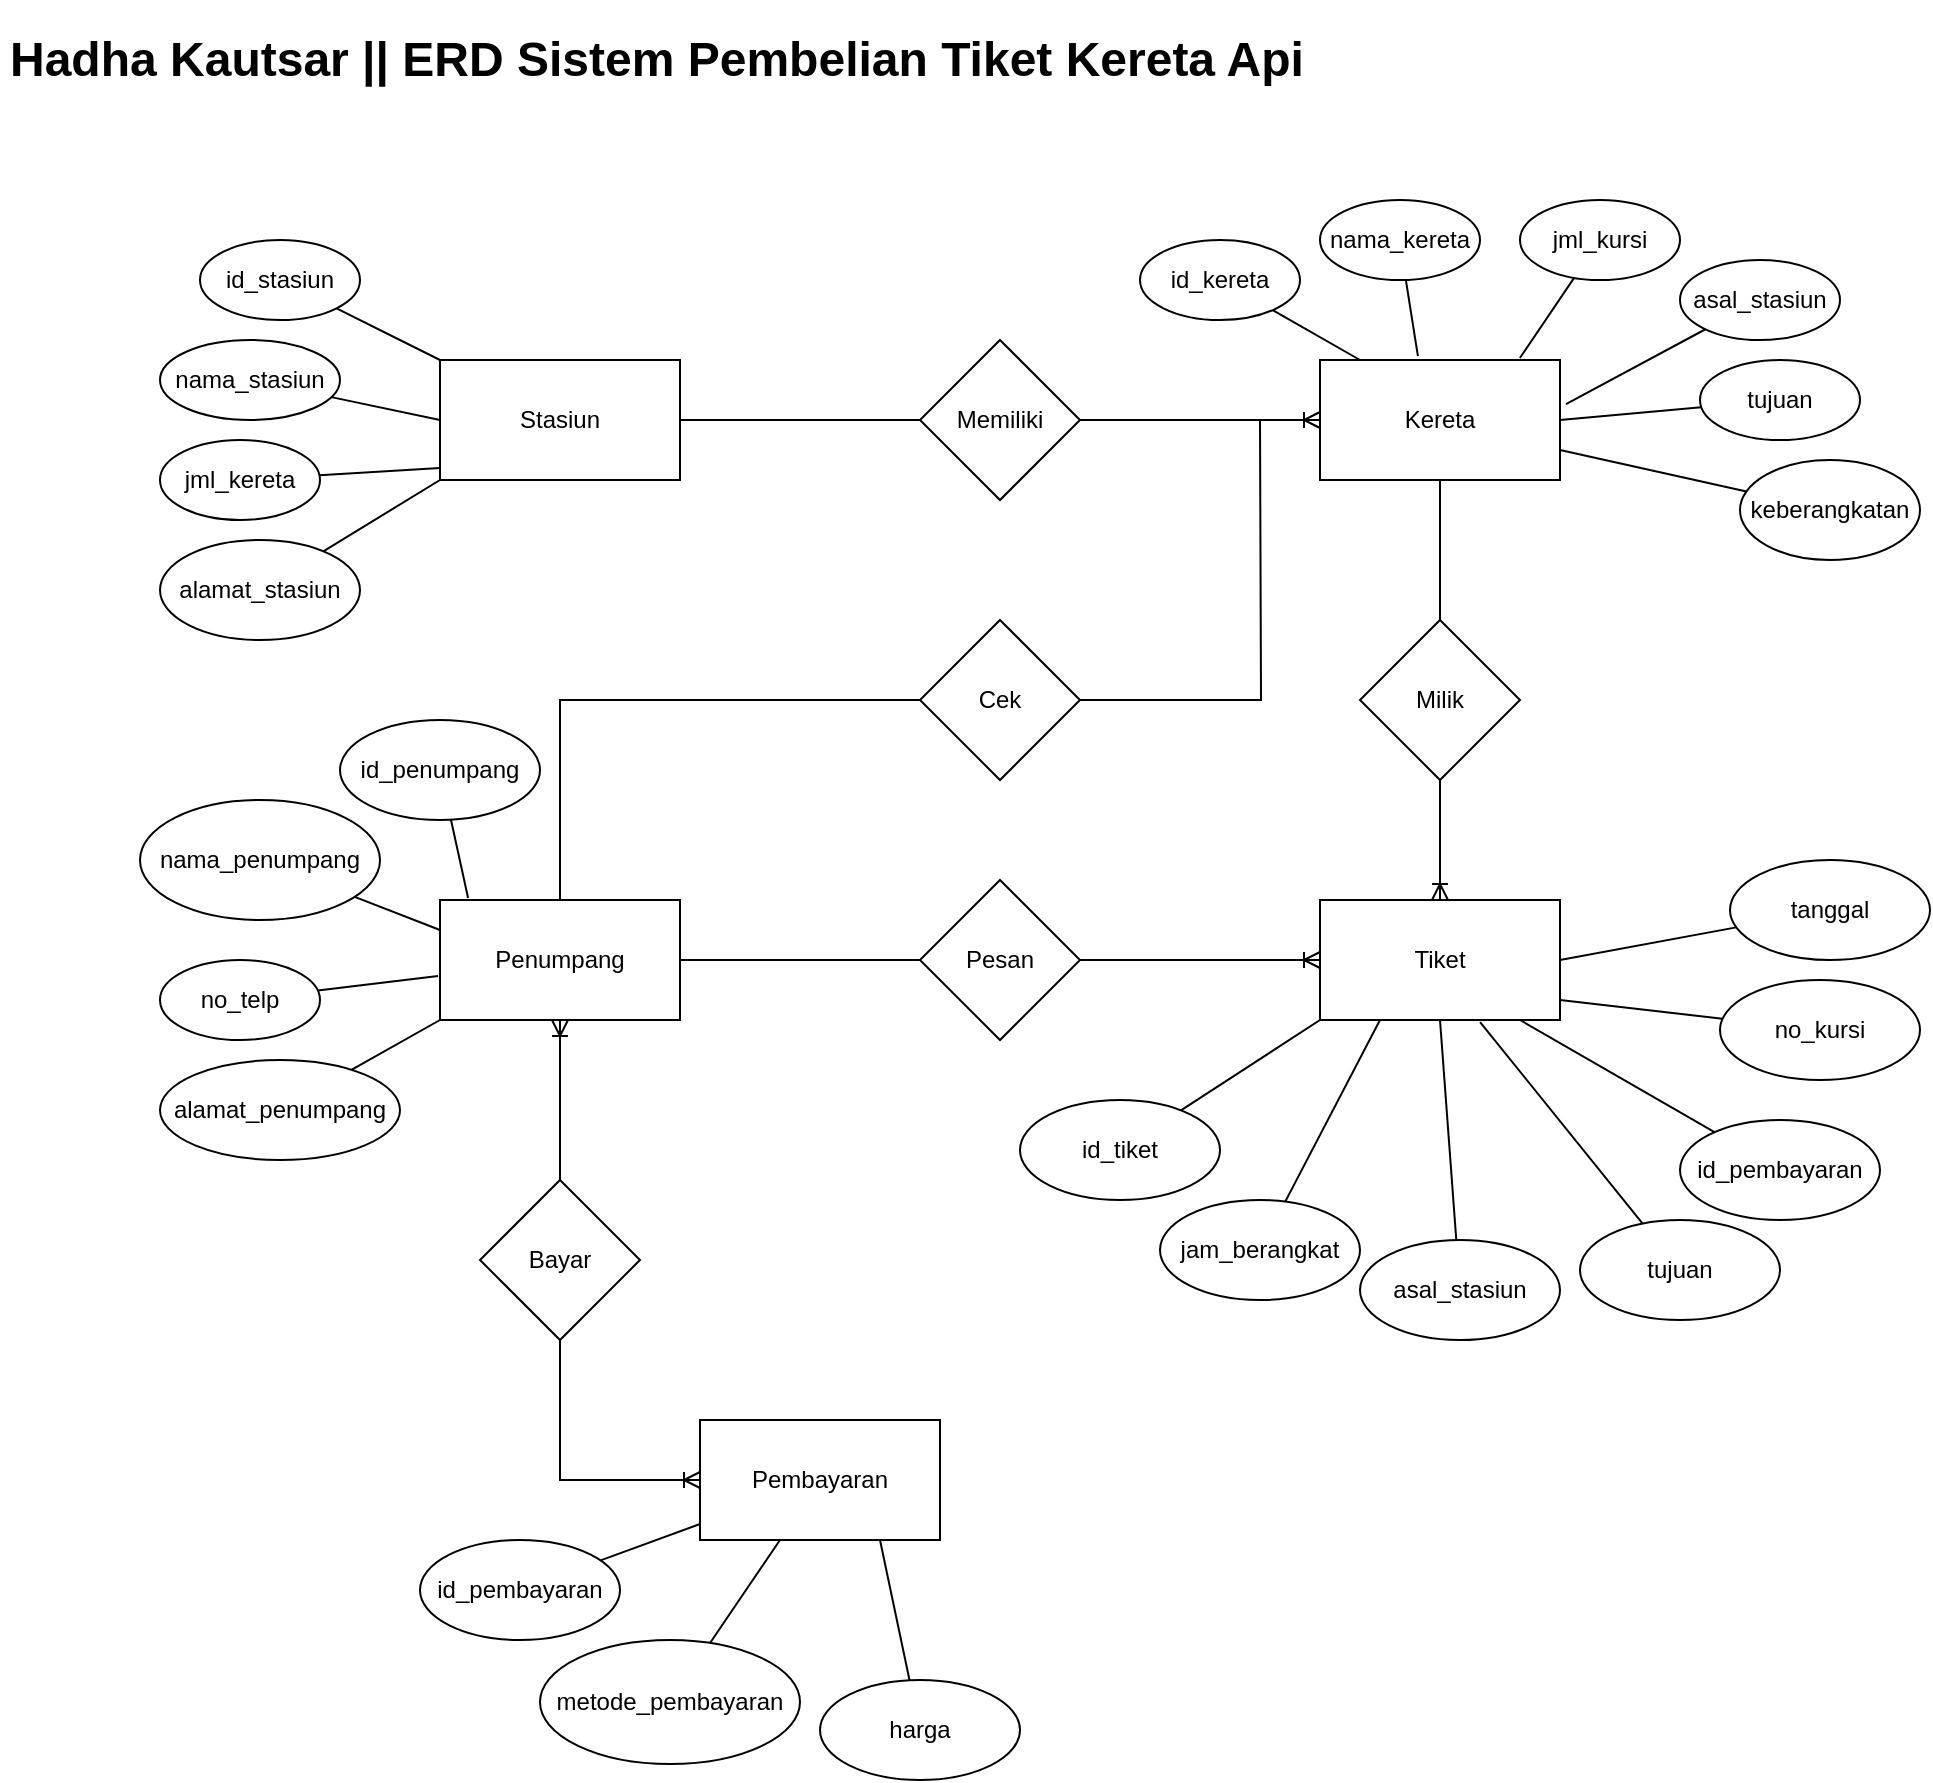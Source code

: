 <mxfile version="20.8.20" type="device"><diagram name="Page-1" id="yoWcwqMeYc4thCgczrNt"><mxGraphModel dx="880" dy="470" grid="1" gridSize="10" guides="1" tooltips="1" connect="1" arrows="1" fold="1" page="1" pageScale="1" pageWidth="850" pageHeight="1100" math="0" shadow="0"><root><mxCell id="0"/><mxCell id="1" parent="0"/><mxCell id="t62H7rlZZxwJb1MnGcC1-11" value="" style="rounded=0;orthogonalLoop=1;jettySize=auto;html=1;startArrow=none;startFill=0;endArrow=none;endFill=0;" edge="1" parent="1" source="t62H7rlZZxwJb1MnGcC1-1" target="t62H7rlZZxwJb1MnGcC1-10"><mxGeometry relative="1" as="geometry"/></mxCell><mxCell id="t62H7rlZZxwJb1MnGcC1-21" value="" style="edgeStyle=none;rounded=0;orthogonalLoop=1;jettySize=auto;html=1;startArrow=none;startFill=0;endArrow=none;endFill=0;" edge="1" parent="1" source="t62H7rlZZxwJb1MnGcC1-1" target="t62H7rlZZxwJb1MnGcC1-20"><mxGeometry relative="1" as="geometry"/></mxCell><mxCell id="t62H7rlZZxwJb1MnGcC1-1" value="Stasiun" style="rounded=0;whiteSpace=wrap;html=1;" vertex="1" parent="1"><mxGeometry x="230" y="180" width="120" height="60" as="geometry"/></mxCell><mxCell id="t62H7rlZZxwJb1MnGcC1-2" value="&lt;h1&gt;Hadha Kautsar || ERD Sistem Pembelian Tiket Kereta Api&lt;/h1&gt;&lt;p&gt;&lt;br&gt;&lt;/p&gt;" style="text;html=1;strokeColor=none;fillColor=none;spacing=5;spacingTop=-20;whiteSpace=wrap;overflow=hidden;rounded=0;" vertex="1" parent="1"><mxGeometry x="10" y="10" width="740" height="50" as="geometry"/></mxCell><mxCell id="t62H7rlZZxwJb1MnGcC1-38" value="" style="edgeStyle=none;rounded=0;orthogonalLoop=1;jettySize=auto;html=1;startArrow=none;startFill=0;endArrow=none;endFill=0;" edge="1" parent="1" source="t62H7rlZZxwJb1MnGcC1-4" target="t62H7rlZZxwJb1MnGcC1-37"><mxGeometry relative="1" as="geometry"/></mxCell><mxCell id="t62H7rlZZxwJb1MnGcC1-4" value="Kereta" style="rounded=0;whiteSpace=wrap;html=1;" vertex="1" parent="1"><mxGeometry x="670" y="180" width="120" height="60" as="geometry"/></mxCell><mxCell id="t62H7rlZZxwJb1MnGcC1-41" value="" style="edgeStyle=orthogonalEdgeStyle;rounded=0;orthogonalLoop=1;jettySize=auto;html=1;startArrow=none;startFill=0;endArrow=none;endFill=0;exitX=0.5;exitY=0;exitDx=0;exitDy=0;" edge="1" parent="1" source="t62H7rlZZxwJb1MnGcC1-5" target="t62H7rlZZxwJb1MnGcC1-40"><mxGeometry relative="1" as="geometry"><mxPoint x="290" y="390" as="sourcePoint"/><Array as="points"><mxPoint x="290" y="350"/></Array></mxGeometry></mxCell><mxCell id="t62H7rlZZxwJb1MnGcC1-45" value="" style="edgeStyle=orthogonalEdgeStyle;rounded=0;orthogonalLoop=1;jettySize=auto;html=1;startArrow=none;startFill=0;endArrow=none;endFill=0;" edge="1" parent="1" source="t62H7rlZZxwJb1MnGcC1-5" target="t62H7rlZZxwJb1MnGcC1-44"><mxGeometry relative="1" as="geometry"/></mxCell><mxCell id="t62H7rlZZxwJb1MnGcC1-5" value="Penumpang" style="rounded=0;whiteSpace=wrap;html=1;" vertex="1" parent="1"><mxGeometry x="230" y="450" width="120" height="60" as="geometry"/></mxCell><mxCell id="t62H7rlZZxwJb1MnGcC1-47" value="" style="edgeStyle=orthogonalEdgeStyle;rounded=0;orthogonalLoop=1;jettySize=auto;html=1;startArrow=ERoneToMany;startFill=0;endArrow=none;endFill=0;" edge="1" parent="1" source="t62H7rlZZxwJb1MnGcC1-6" target="t62H7rlZZxwJb1MnGcC1-44"><mxGeometry relative="1" as="geometry"><mxPoint x="570" y="480" as="targetPoint"/></mxGeometry></mxCell><mxCell id="t62H7rlZZxwJb1MnGcC1-6" value="Tiket" style="rounded=0;whiteSpace=wrap;html=1;" vertex="1" parent="1"><mxGeometry x="670" y="450" width="120" height="60" as="geometry"/></mxCell><mxCell id="t62H7rlZZxwJb1MnGcC1-58" value="" style="edgeStyle=orthogonalEdgeStyle;rounded=0;orthogonalLoop=1;jettySize=auto;html=1;startArrow=ERoneToMany;startFill=0;endArrow=none;endFill=0;" edge="1" parent="1" source="t62H7rlZZxwJb1MnGcC1-7" target="t62H7rlZZxwJb1MnGcC1-57"><mxGeometry relative="1" as="geometry"/></mxCell><mxCell id="t62H7rlZZxwJb1MnGcC1-7" value="Pembayaran" style="rounded=0;whiteSpace=wrap;html=1;" vertex="1" parent="1"><mxGeometry x="360" y="710" width="120" height="60" as="geometry"/></mxCell><mxCell id="t62H7rlZZxwJb1MnGcC1-10" value="id_stasiun" style="ellipse;whiteSpace=wrap;html=1;rounded=0;" vertex="1" parent="1"><mxGeometry x="110" y="120" width="80" height="40" as="geometry"/></mxCell><mxCell id="t62H7rlZZxwJb1MnGcC1-14" value="" style="rounded=0;orthogonalLoop=1;jettySize=auto;html=1;startArrow=none;startFill=0;endArrow=none;endFill=0;exitX=0;exitY=0.5;exitDx=0;exitDy=0;" edge="1" parent="1" target="t62H7rlZZxwJb1MnGcC1-15" source="t62H7rlZZxwJb1MnGcC1-1"><mxGeometry relative="1" as="geometry"><mxPoint x="210" y="230" as="sourcePoint"/></mxGeometry></mxCell><mxCell id="t62H7rlZZxwJb1MnGcC1-15" value="nama_stasiun" style="ellipse;whiteSpace=wrap;html=1;rounded=0;" vertex="1" parent="1"><mxGeometry x="90" y="170" width="90" height="40" as="geometry"/></mxCell><mxCell id="t62H7rlZZxwJb1MnGcC1-16" value="" style="rounded=0;orthogonalLoop=1;jettySize=auto;html=1;startArrow=none;startFill=0;endArrow=none;endFill=0;exitX=0;exitY=0.9;exitDx=0;exitDy=0;exitPerimeter=0;" edge="1" parent="1" target="t62H7rlZZxwJb1MnGcC1-17" source="t62H7rlZZxwJb1MnGcC1-1"><mxGeometry relative="1" as="geometry"><mxPoint x="210" y="280" as="sourcePoint"/></mxGeometry></mxCell><mxCell id="t62H7rlZZxwJb1MnGcC1-17" value="jml_kereta" style="ellipse;whiteSpace=wrap;html=1;rounded=0;" vertex="1" parent="1"><mxGeometry x="90" y="220" width="80" height="40" as="geometry"/></mxCell><mxCell id="t62H7rlZZxwJb1MnGcC1-18" value="" style="rounded=0;orthogonalLoop=1;jettySize=auto;html=1;startArrow=none;startFill=0;endArrow=none;endFill=0;exitX=0;exitY=1;exitDx=0;exitDy=0;" edge="1" parent="1" target="t62H7rlZZxwJb1MnGcC1-19" source="t62H7rlZZxwJb1MnGcC1-1"><mxGeometry relative="1" as="geometry"><mxPoint x="210" y="330" as="sourcePoint"/></mxGeometry></mxCell><mxCell id="t62H7rlZZxwJb1MnGcC1-19" value="alamat_stasiun" style="ellipse;whiteSpace=wrap;html=1;rounded=0;" vertex="1" parent="1"><mxGeometry x="90" y="270" width="100" height="50" as="geometry"/></mxCell><mxCell id="t62H7rlZZxwJb1MnGcC1-22" value="" style="edgeStyle=none;rounded=0;orthogonalLoop=1;jettySize=auto;html=1;startArrow=none;startFill=0;endArrow=ERoneToMany;endFill=0;" edge="1" parent="1" source="t62H7rlZZxwJb1MnGcC1-20" target="t62H7rlZZxwJb1MnGcC1-4"><mxGeometry relative="1" as="geometry"/></mxCell><mxCell id="t62H7rlZZxwJb1MnGcC1-20" value="Memiliki" style="rhombus;whiteSpace=wrap;html=1;rounded=0;" vertex="1" parent="1"><mxGeometry x="470" y="170" width="80" height="80" as="geometry"/></mxCell><mxCell id="t62H7rlZZxwJb1MnGcC1-24" value="" style="rounded=0;orthogonalLoop=1;jettySize=auto;html=1;startArrow=none;startFill=0;endArrow=none;endFill=0;" edge="1" parent="1" target="t62H7rlZZxwJb1MnGcC1-25"><mxGeometry relative="1" as="geometry"><mxPoint x="690" y="180" as="sourcePoint"/></mxGeometry></mxCell><mxCell id="t62H7rlZZxwJb1MnGcC1-25" value="id_kereta" style="ellipse;whiteSpace=wrap;html=1;rounded=0;" vertex="1" parent="1"><mxGeometry x="580" y="120" width="80" height="40" as="geometry"/></mxCell><mxCell id="t62H7rlZZxwJb1MnGcC1-26" value="" style="rounded=0;orthogonalLoop=1;jettySize=auto;html=1;startArrow=none;startFill=0;endArrow=none;endFill=0;exitX=0.408;exitY=-0.033;exitDx=0;exitDy=0;exitPerimeter=0;" edge="1" parent="1" target="t62H7rlZZxwJb1MnGcC1-27" source="t62H7rlZZxwJb1MnGcC1-4"><mxGeometry relative="1" as="geometry"><mxPoint x="790" y="160" as="sourcePoint"/></mxGeometry></mxCell><mxCell id="t62H7rlZZxwJb1MnGcC1-27" value="nama_kereta" style="ellipse;whiteSpace=wrap;html=1;rounded=0;" vertex="1" parent="1"><mxGeometry x="670" y="100" width="80" height="40" as="geometry"/></mxCell><mxCell id="t62H7rlZZxwJb1MnGcC1-28" value="" style="rounded=0;orthogonalLoop=1;jettySize=auto;html=1;startArrow=none;startFill=0;endArrow=none;endFill=0;exitX=0.833;exitY=-0.017;exitDx=0;exitDy=0;exitPerimeter=0;" edge="1" parent="1" target="t62H7rlZZxwJb1MnGcC1-29" source="t62H7rlZZxwJb1MnGcC1-4"><mxGeometry relative="1" as="geometry"><mxPoint x="890" y="160" as="sourcePoint"/></mxGeometry></mxCell><mxCell id="t62H7rlZZxwJb1MnGcC1-29" value="jml_kursi" style="ellipse;whiteSpace=wrap;html=1;rounded=0;" vertex="1" parent="1"><mxGeometry x="770" y="100" width="80" height="40" as="geometry"/></mxCell><mxCell id="t62H7rlZZxwJb1MnGcC1-31" value="" style="rounded=0;orthogonalLoop=1;jettySize=auto;html=1;startArrow=none;startFill=0;endArrow=none;endFill=0;exitX=1.025;exitY=0.367;exitDx=0;exitDy=0;exitPerimeter=0;" edge="1" parent="1" target="t62H7rlZZxwJb1MnGcC1-32" source="t62H7rlZZxwJb1MnGcC1-4"><mxGeometry relative="1" as="geometry"><mxPoint x="810" y="185" as="sourcePoint"/></mxGeometry></mxCell><mxCell id="t62H7rlZZxwJb1MnGcC1-32" value="asal_stasiun" style="ellipse;whiteSpace=wrap;html=1;rounded=0;" vertex="1" parent="1"><mxGeometry x="850" y="130" width="80" height="40" as="geometry"/></mxCell><mxCell id="t62H7rlZZxwJb1MnGcC1-33" value="" style="rounded=0;orthogonalLoop=1;jettySize=auto;html=1;startArrow=none;startFill=0;endArrow=none;endFill=0;exitX=1;exitY=0.5;exitDx=0;exitDy=0;" edge="1" parent="1" target="t62H7rlZZxwJb1MnGcC1-34" source="t62H7rlZZxwJb1MnGcC1-4"><mxGeometry relative="1" as="geometry"><mxPoint x="980" y="250" as="sourcePoint"/></mxGeometry></mxCell><mxCell id="t62H7rlZZxwJb1MnGcC1-34" value="tujuan" style="ellipse;whiteSpace=wrap;html=1;rounded=0;" vertex="1" parent="1"><mxGeometry x="860" y="180" width="80" height="40" as="geometry"/></mxCell><mxCell id="t62H7rlZZxwJb1MnGcC1-35" value="" style="rounded=0;orthogonalLoop=1;jettySize=auto;html=1;startArrow=none;startFill=0;endArrow=none;endFill=0;exitX=1;exitY=0.75;exitDx=0;exitDy=0;" edge="1" parent="1" target="t62H7rlZZxwJb1MnGcC1-36" source="t62H7rlZZxwJb1MnGcC1-4"><mxGeometry relative="1" as="geometry"><mxPoint x="1000" y="290" as="sourcePoint"/></mxGeometry></mxCell><mxCell id="t62H7rlZZxwJb1MnGcC1-36" value="keberangkatan" style="ellipse;whiteSpace=wrap;html=1;rounded=0;" vertex="1" parent="1"><mxGeometry x="880" y="230" width="90" height="50" as="geometry"/></mxCell><mxCell id="t62H7rlZZxwJb1MnGcC1-39" value="" style="edgeStyle=none;rounded=0;orthogonalLoop=1;jettySize=auto;html=1;startArrow=none;startFill=0;endArrow=ERoneToMany;endFill=0;" edge="1" parent="1" source="t62H7rlZZxwJb1MnGcC1-37" target="t62H7rlZZxwJb1MnGcC1-6"><mxGeometry relative="1" as="geometry"/></mxCell><mxCell id="t62H7rlZZxwJb1MnGcC1-37" value="Milik" style="rhombus;whiteSpace=wrap;html=1;rounded=0;" vertex="1" parent="1"><mxGeometry x="690" y="310" width="80" height="80" as="geometry"/></mxCell><mxCell id="t62H7rlZZxwJb1MnGcC1-43" value="" style="edgeStyle=orthogonalEdgeStyle;rounded=0;orthogonalLoop=1;jettySize=auto;html=1;startArrow=none;startFill=0;endArrow=none;endFill=0;" edge="1" parent="1" source="t62H7rlZZxwJb1MnGcC1-40"><mxGeometry relative="1" as="geometry"><mxPoint x="640" y="210" as="targetPoint"/></mxGeometry></mxCell><mxCell id="t62H7rlZZxwJb1MnGcC1-40" value="Cek" style="rhombus;whiteSpace=wrap;html=1;rounded=0;" vertex="1" parent="1"><mxGeometry x="470" y="310" width="80" height="80" as="geometry"/></mxCell><mxCell id="t62H7rlZZxwJb1MnGcC1-44" value="Pesan" style="rhombus;whiteSpace=wrap;html=1;rounded=0;" vertex="1" parent="1"><mxGeometry x="470" y="440" width="80" height="80" as="geometry"/></mxCell><mxCell id="t62H7rlZZxwJb1MnGcC1-48" value="" style="rounded=0;orthogonalLoop=1;jettySize=auto;html=1;startArrow=none;startFill=0;endArrow=none;endFill=0;exitX=0.117;exitY=-0.017;exitDx=0;exitDy=0;exitPerimeter=0;" edge="1" parent="1" target="t62H7rlZZxwJb1MnGcC1-49" source="t62H7rlZZxwJb1MnGcC1-5"><mxGeometry relative="1" as="geometry"><mxPoint x="280" y="350" as="sourcePoint"/></mxGeometry></mxCell><mxCell id="t62H7rlZZxwJb1MnGcC1-49" value="id_penumpang" style="ellipse;whiteSpace=wrap;html=1;rounded=0;" vertex="1" parent="1"><mxGeometry x="180" y="360" width="100" height="50" as="geometry"/></mxCell><mxCell id="t62H7rlZZxwJb1MnGcC1-50" value="" style="rounded=0;orthogonalLoop=1;jettySize=auto;html=1;startArrow=none;startFill=0;endArrow=none;endFill=0;exitX=0;exitY=0.25;exitDx=0;exitDy=0;" edge="1" parent="1" target="t62H7rlZZxwJb1MnGcC1-51" source="t62H7rlZZxwJb1MnGcC1-5"><mxGeometry relative="1" as="geometry"><mxPoint x="250" y="370" as="sourcePoint"/></mxGeometry></mxCell><mxCell id="t62H7rlZZxwJb1MnGcC1-51" value="nama_penumpang" style="ellipse;whiteSpace=wrap;html=1;rounded=0;" vertex="1" parent="1"><mxGeometry x="80" y="400" width="120" height="60" as="geometry"/></mxCell><mxCell id="t62H7rlZZxwJb1MnGcC1-53" value="" style="rounded=0;orthogonalLoop=1;jettySize=auto;html=1;startArrow=none;startFill=0;endArrow=none;endFill=0;exitX=-0.008;exitY=0.633;exitDx=0;exitDy=0;exitPerimeter=0;" edge="1" parent="1" target="t62H7rlZZxwJb1MnGcC1-54" source="t62H7rlZZxwJb1MnGcC1-5"><mxGeometry relative="1" as="geometry"><mxPoint x="230" y="450" as="sourcePoint"/></mxGeometry></mxCell><mxCell id="t62H7rlZZxwJb1MnGcC1-54" value="no_telp" style="ellipse;whiteSpace=wrap;html=1;rounded=0;" vertex="1" parent="1"><mxGeometry x="90" y="480" width="80" height="40" as="geometry"/></mxCell><mxCell id="t62H7rlZZxwJb1MnGcC1-55" value="" style="rounded=0;orthogonalLoop=1;jettySize=auto;html=1;startArrow=none;startFill=0;endArrow=none;endFill=0;exitX=0;exitY=1;exitDx=0;exitDy=0;" edge="1" parent="1" target="t62H7rlZZxwJb1MnGcC1-56" source="t62H7rlZZxwJb1MnGcC1-5"><mxGeometry relative="1" as="geometry"><mxPoint x="230" y="500" as="sourcePoint"/></mxGeometry></mxCell><mxCell id="t62H7rlZZxwJb1MnGcC1-56" value="alamat_penumpang" style="ellipse;whiteSpace=wrap;html=1;rounded=0;" vertex="1" parent="1"><mxGeometry x="90" y="530" width="120" height="50" as="geometry"/></mxCell><mxCell id="t62H7rlZZxwJb1MnGcC1-59" value="" style="edgeStyle=orthogonalEdgeStyle;rounded=0;orthogonalLoop=1;jettySize=auto;html=1;startArrow=none;startFill=0;endArrow=ERoneToMany;endFill=0;" edge="1" parent="1" source="t62H7rlZZxwJb1MnGcC1-57" target="t62H7rlZZxwJb1MnGcC1-5"><mxGeometry relative="1" as="geometry"/></mxCell><mxCell id="t62H7rlZZxwJb1MnGcC1-57" value="Bayar" style="rhombus;whiteSpace=wrap;html=1;rounded=0;" vertex="1" parent="1"><mxGeometry x="250" y="590" width="80" height="80" as="geometry"/></mxCell><mxCell id="t62H7rlZZxwJb1MnGcC1-60" value="" style="rounded=0;orthogonalLoop=1;jettySize=auto;html=1;startArrow=none;startFill=0;endArrow=none;endFill=0;" edge="1" parent="1" target="t62H7rlZZxwJb1MnGcC1-61" source="t62H7rlZZxwJb1MnGcC1-7"><mxGeometry relative="1" as="geometry"><mxPoint x="377.04" y="781.02" as="sourcePoint"/></mxGeometry></mxCell><mxCell id="t62H7rlZZxwJb1MnGcC1-61" value="id_pembayaran" style="ellipse;whiteSpace=wrap;html=1;rounded=0;" vertex="1" parent="1"><mxGeometry x="220" y="770" width="100" height="50" as="geometry"/></mxCell><mxCell id="t62H7rlZZxwJb1MnGcC1-66" value="" style="rounded=0;orthogonalLoop=1;jettySize=auto;html=1;startArrow=none;startFill=0;endArrow=none;endFill=0;" edge="1" parent="1" target="t62H7rlZZxwJb1MnGcC1-67"><mxGeometry relative="1" as="geometry"><mxPoint x="400" y="770" as="sourcePoint"/></mxGeometry></mxCell><mxCell id="t62H7rlZZxwJb1MnGcC1-67" value="metode_pembayaran" style="ellipse;whiteSpace=wrap;html=1;rounded=0;" vertex="1" parent="1"><mxGeometry x="280" y="820" width="130" height="62" as="geometry"/></mxCell><mxCell id="t62H7rlZZxwJb1MnGcC1-68" value="" style="rounded=0;orthogonalLoop=1;jettySize=auto;html=1;startArrow=none;startFill=0;endArrow=none;endFill=0;exitX=0.75;exitY=1;exitDx=0;exitDy=0;" edge="1" parent="1" target="t62H7rlZZxwJb1MnGcC1-69" source="t62H7rlZZxwJb1MnGcC1-7"><mxGeometry relative="1" as="geometry"><mxPoint x="560" y="832" as="sourcePoint"/></mxGeometry></mxCell><mxCell id="t62H7rlZZxwJb1MnGcC1-69" value="harga" style="ellipse;whiteSpace=wrap;html=1;rounded=0;" vertex="1" parent="1"><mxGeometry x="420" y="840" width="100" height="50" as="geometry"/></mxCell><mxCell id="t62H7rlZZxwJb1MnGcC1-70" value="" style="rounded=0;orthogonalLoop=1;jettySize=auto;html=1;startArrow=none;startFill=0;endArrow=none;endFill=0;" edge="1" parent="1" target="t62H7rlZZxwJb1MnGcC1-71"><mxGeometry relative="1" as="geometry"><mxPoint x="670" y="510" as="sourcePoint"/></mxGeometry></mxCell><mxCell id="t62H7rlZZxwJb1MnGcC1-71" value="id_tiket" style="ellipse;whiteSpace=wrap;html=1;rounded=0;" vertex="1" parent="1"><mxGeometry x="520" y="550" width="100" height="50" as="geometry"/></mxCell><mxCell id="t62H7rlZZxwJb1MnGcC1-72" value="" style="rounded=0;orthogonalLoop=1;jettySize=auto;html=1;startArrow=none;startFill=0;endArrow=none;endFill=0;exitX=0.5;exitY=1;exitDx=0;exitDy=0;" edge="1" parent="1" target="t62H7rlZZxwJb1MnGcC1-73" source="t62H7rlZZxwJb1MnGcC1-6"><mxGeometry relative="1" as="geometry"><mxPoint x="680" y="520" as="sourcePoint"/></mxGeometry></mxCell><mxCell id="t62H7rlZZxwJb1MnGcC1-73" value="asal_stasiun" style="ellipse;whiteSpace=wrap;html=1;rounded=0;" vertex="1" parent="1"><mxGeometry x="690" y="620" width="100" height="50" as="geometry"/></mxCell><mxCell id="t62H7rlZZxwJb1MnGcC1-76" value="" style="rounded=0;orthogonalLoop=1;jettySize=auto;html=1;startArrow=none;startFill=0;endArrow=none;endFill=0;exitX=0.25;exitY=1;exitDx=0;exitDy=0;" edge="1" parent="1" target="t62H7rlZZxwJb1MnGcC1-77" source="t62H7rlZZxwJb1MnGcC1-6"><mxGeometry relative="1" as="geometry"><mxPoint x="720" y="710" as="sourcePoint"/></mxGeometry></mxCell><mxCell id="t62H7rlZZxwJb1MnGcC1-77" value="jam_berangkat" style="ellipse;whiteSpace=wrap;html=1;rounded=0;" vertex="1" parent="1"><mxGeometry x="590" y="600" width="100" height="50" as="geometry"/></mxCell><mxCell id="t62H7rlZZxwJb1MnGcC1-78" value="" style="rounded=0;orthogonalLoop=1;jettySize=auto;html=1;startArrow=none;startFill=0;endArrow=none;endFill=0;" edge="1" parent="1" target="t62H7rlZZxwJb1MnGcC1-79"><mxGeometry relative="1" as="geometry"><mxPoint x="770" y="510" as="sourcePoint"/></mxGeometry></mxCell><mxCell id="t62H7rlZZxwJb1MnGcC1-79" value="id_pembayaran" style="ellipse;whiteSpace=wrap;html=1;rounded=0;" vertex="1" parent="1"><mxGeometry x="850" y="560" width="100" height="50" as="geometry"/></mxCell><mxCell id="t62H7rlZZxwJb1MnGcC1-80" value="" style="rounded=0;orthogonalLoop=1;jettySize=auto;html=1;startArrow=none;startFill=0;endArrow=none;endFill=0;" edge="1" parent="1" target="t62H7rlZZxwJb1MnGcC1-81"><mxGeometry relative="1" as="geometry"><mxPoint x="790" y="500" as="sourcePoint"/></mxGeometry></mxCell><mxCell id="t62H7rlZZxwJb1MnGcC1-81" value="no_kursi" style="ellipse;whiteSpace=wrap;html=1;rounded=0;" vertex="1" parent="1"><mxGeometry x="870" y="490" width="100" height="50" as="geometry"/></mxCell><mxCell id="t62H7rlZZxwJb1MnGcC1-82" value="" style="rounded=0;orthogonalLoop=1;jettySize=auto;html=1;startArrow=none;startFill=0;endArrow=none;endFill=0;" edge="1" parent="1" target="t62H7rlZZxwJb1MnGcC1-83"><mxGeometry relative="1" as="geometry"><mxPoint x="790" y="480" as="sourcePoint"/></mxGeometry></mxCell><mxCell id="t62H7rlZZxwJb1MnGcC1-83" value="tanggal" style="ellipse;whiteSpace=wrap;html=1;rounded=0;" vertex="1" parent="1"><mxGeometry x="875" y="430" width="100" height="50" as="geometry"/></mxCell><mxCell id="t62H7rlZZxwJb1MnGcC1-84" value="" style="rounded=0;orthogonalLoop=1;jettySize=auto;html=1;startArrow=none;startFill=0;endArrow=none;endFill=0;exitX=0.667;exitY=1.017;exitDx=0;exitDy=0;exitPerimeter=0;" edge="1" parent="1" source="t62H7rlZZxwJb1MnGcC1-6" target="t62H7rlZZxwJb1MnGcC1-75"><mxGeometry relative="1" as="geometry"><mxPoint x="700" y="540" as="sourcePoint"/><mxPoint x="610" y="642" as="targetPoint"/></mxGeometry></mxCell><mxCell id="t62H7rlZZxwJb1MnGcC1-75" value="tujuan" style="ellipse;whiteSpace=wrap;html=1;rounded=0;" vertex="1" parent="1"><mxGeometry x="800" y="610" width="100" height="50" as="geometry"/></mxCell></root></mxGraphModel></diagram></mxfile>